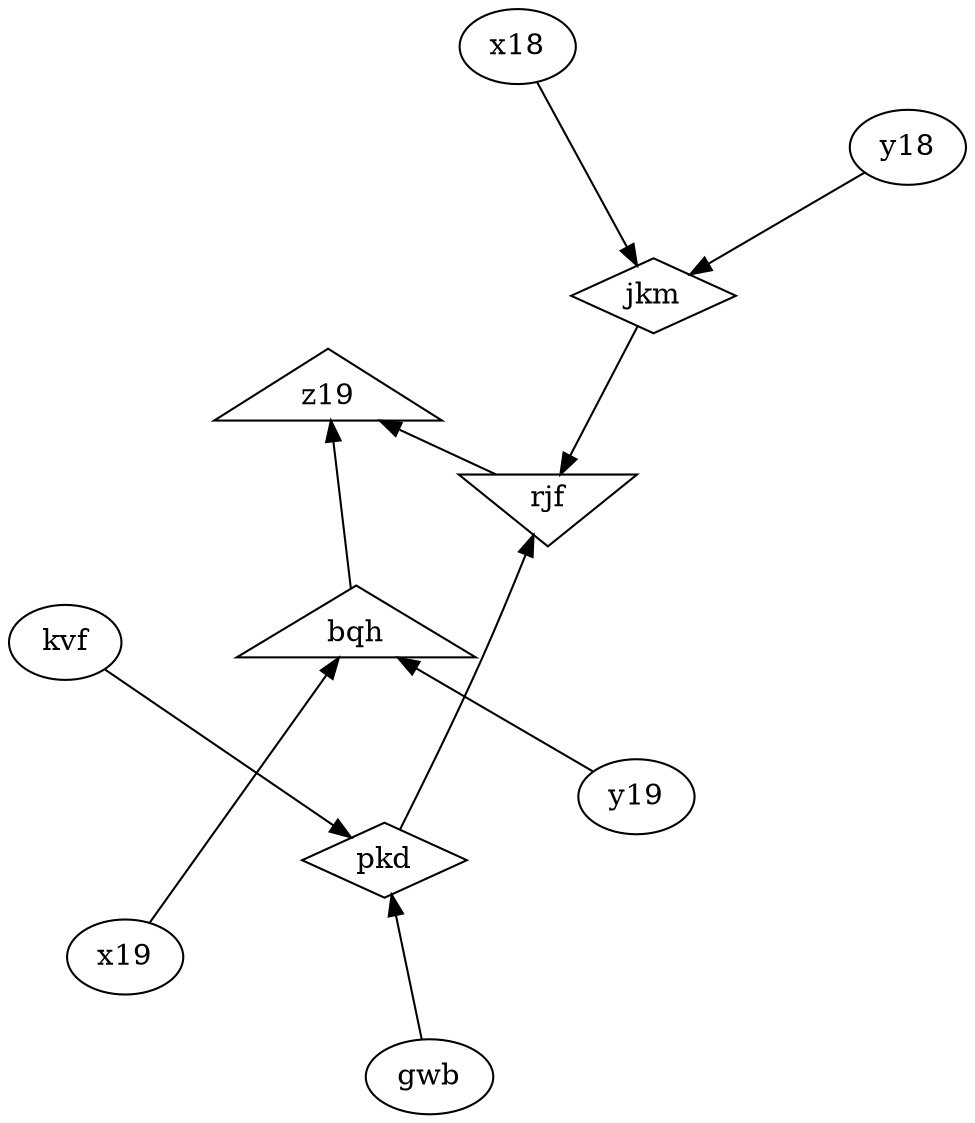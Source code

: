 digraph g1 {
  layout="fdp";
  overlap="false";
  splines="true";
  bqh [shape=triangle]
  y19 -> bqh
  x19 -> bqh
  jkm [shape=diamond]
  y18 -> jkm
  x18 -> jkm
  pkd [shape=diamond]
  gwb -> pkd
  kvf -> pkd
  rjf [shape=invtriangle]
  jkm -> rjf
  pkd -> rjf
  z19 [shape=triangle]
  bqh -> z19
  rjf -> z19
}
